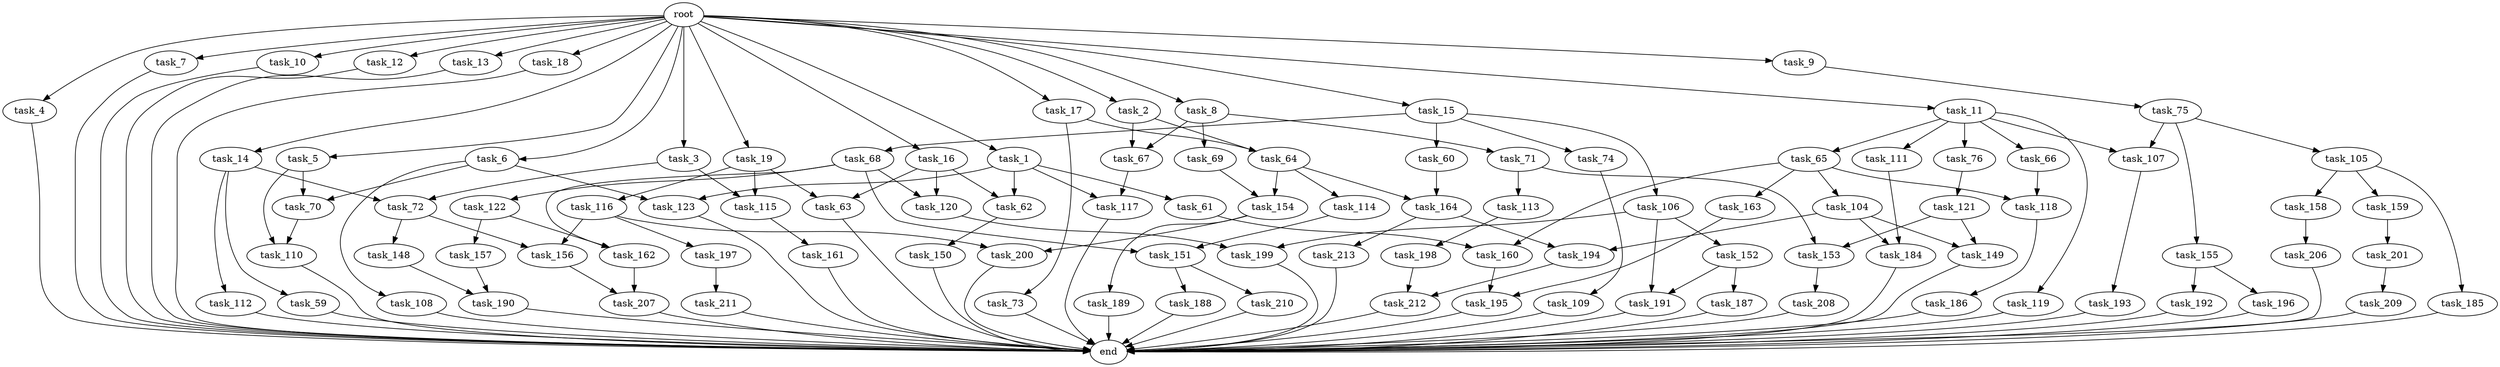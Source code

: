 digraph G {
  root [size="0.000000"];
  task_1 [size="1.024000"];
  task_2 [size="1.024000"];
  task_3 [size="1.024000"];
  task_4 [size="1.024000"];
  task_5 [size="1.024000"];
  task_6 [size="1.024000"];
  task_7 [size="1.024000"];
  task_8 [size="1.024000"];
  task_9 [size="1.024000"];
  task_10 [size="1.024000"];
  task_11 [size="1.024000"];
  task_12 [size="1.024000"];
  task_13 [size="1.024000"];
  task_14 [size="1.024000"];
  task_15 [size="1.024000"];
  task_16 [size="1.024000"];
  task_17 [size="1.024000"];
  task_18 [size="1.024000"];
  task_19 [size="1.024000"];
  task_59 [size="549755813.888000"];
  task_60 [size="549755813.888000"];
  task_61 [size="858993459.200000"];
  task_62 [size="1717986918.400000"];
  task_63 [size="1279900254.208000"];
  task_64 [size="833223655.424000"];
  task_65 [size="695784701.952000"];
  task_66 [size="695784701.952000"];
  task_67 [size="558345748.480000"];
  task_68 [size="549755813.888000"];
  task_69 [size="420906795.008000"];
  task_70 [size="68719476.736000"];
  task_71 [size="420906795.008000"];
  task_72 [size="584115552.256000"];
  task_73 [size="695784701.952000"];
  task_74 [size="549755813.888000"];
  task_75 [size="77309411.328000"];
  task_76 [size="695784701.952000"];
  task_104 [size="420906795.008000"];
  task_105 [size="309237645.312000"];
  task_106 [size="549755813.888000"];
  task_107 [size="1005022347.264000"];
  task_108 [size="34359738.368000"];
  task_109 [size="137438953.472000"];
  task_110 [size="111669149.696000"];
  task_111 [size="695784701.952000"];
  task_112 [size="549755813.888000"];
  task_113 [size="34359738.368000"];
  task_114 [size="858993459.200000"];
  task_115 [size="455266533.376000"];
  task_116 [size="420906795.008000"];
  task_117 [size="893353197.568000"];
  task_118 [size="1279900254.208000"];
  task_119 [size="695784701.952000"];
  task_120 [size="1408749273.088000"];
  task_121 [size="695784701.952000"];
  task_122 [size="549755813.888000"];
  task_123 [size="893353197.568000"];
  task_148 [size="214748364.800000"];
  task_149 [size="1245540515.840000"];
  task_150 [size="549755813.888000"];
  task_151 [size="1245540515.840000"];
  task_152 [size="77309411.328000"];
  task_153 [size="584115552.256000"];
  task_154 [size="1279900254.208000"];
  task_155 [size="309237645.312000"];
  task_156 [size="352187318.272000"];
  task_157 [size="858993459.200000"];
  task_158 [size="214748364.800000"];
  task_159 [size="214748364.800000"];
  task_160 [size="1279900254.208000"];
  task_161 [size="137438953.472000"];
  task_162 [size="1408749273.088000"];
  task_163 [size="420906795.008000"];
  task_164 [size="1408749273.088000"];
  task_184 [size="833223655.424000"];
  task_185 [size="214748364.800000"];
  task_186 [size="214748364.800000"];
  task_187 [size="695784701.952000"];
  task_188 [size="214748364.800000"];
  task_189 [size="858993459.200000"];
  task_190 [size="498216206.336000"];
  task_191 [size="773094113.280000"];
  task_192 [size="858993459.200000"];
  task_193 [size="137438953.472000"];
  task_194 [size="1554778161.152000"];
  task_195 [size="455266533.376000"];
  task_196 [size="858993459.200000"];
  task_197 [size="137438953.472000"];
  task_198 [size="34359738.368000"];
  task_199 [size="154618822.656000"];
  task_200 [size="996432412.672000"];
  task_201 [size="77309411.328000"];
  task_206 [size="214748364.800000"];
  task_207 [size="1116691496.960000"];
  task_208 [size="137438953.472000"];
  task_209 [size="137438953.472000"];
  task_210 [size="214748364.800000"];
  task_211 [size="214748364.800000"];
  task_212 [size="730144440.320000"];
  task_213 [size="858993459.200000"];
  end [size="0.000000"];

  root -> task_1 [size="1.000000"];
  root -> task_2 [size="1.000000"];
  root -> task_3 [size="1.000000"];
  root -> task_4 [size="1.000000"];
  root -> task_5 [size="1.000000"];
  root -> task_6 [size="1.000000"];
  root -> task_7 [size="1.000000"];
  root -> task_8 [size="1.000000"];
  root -> task_9 [size="1.000000"];
  root -> task_10 [size="1.000000"];
  root -> task_11 [size="1.000000"];
  root -> task_12 [size="1.000000"];
  root -> task_13 [size="1.000000"];
  root -> task_14 [size="1.000000"];
  root -> task_15 [size="1.000000"];
  root -> task_16 [size="1.000000"];
  root -> task_17 [size="1.000000"];
  root -> task_18 [size="1.000000"];
  root -> task_19 [size="1.000000"];
  task_1 -> task_61 [size="838860800.000000"];
  task_1 -> task_62 [size="838860800.000000"];
  task_1 -> task_117 [size="838860800.000000"];
  task_1 -> task_123 [size="838860800.000000"];
  task_2 -> task_64 [size="134217728.000000"];
  task_2 -> task_67 [size="134217728.000000"];
  task_3 -> task_72 [size="33554432.000000"];
  task_3 -> task_115 [size="33554432.000000"];
  task_4 -> end [size="1.000000"];
  task_5 -> task_70 [size="33554432.000000"];
  task_5 -> task_110 [size="33554432.000000"];
  task_6 -> task_70 [size="33554432.000000"];
  task_6 -> task_108 [size="33554432.000000"];
  task_6 -> task_123 [size="33554432.000000"];
  task_7 -> end [size="1.000000"];
  task_8 -> task_67 [size="411041792.000000"];
  task_8 -> task_69 [size="411041792.000000"];
  task_8 -> task_71 [size="411041792.000000"];
  task_9 -> task_75 [size="75497472.000000"];
  task_10 -> end [size="1.000000"];
  task_11 -> task_65 [size="679477248.000000"];
  task_11 -> task_66 [size="679477248.000000"];
  task_11 -> task_76 [size="679477248.000000"];
  task_11 -> task_107 [size="679477248.000000"];
  task_11 -> task_111 [size="679477248.000000"];
  task_11 -> task_119 [size="679477248.000000"];
  task_12 -> end [size="1.000000"];
  task_13 -> end [size="1.000000"];
  task_14 -> task_59 [size="536870912.000000"];
  task_14 -> task_72 [size="536870912.000000"];
  task_14 -> task_112 [size="536870912.000000"];
  task_15 -> task_60 [size="536870912.000000"];
  task_15 -> task_68 [size="536870912.000000"];
  task_15 -> task_74 [size="536870912.000000"];
  task_15 -> task_106 [size="536870912.000000"];
  task_16 -> task_62 [size="838860800.000000"];
  task_16 -> task_63 [size="838860800.000000"];
  task_16 -> task_120 [size="838860800.000000"];
  task_17 -> task_64 [size="679477248.000000"];
  task_17 -> task_73 [size="679477248.000000"];
  task_18 -> end [size="1.000000"];
  task_19 -> task_63 [size="411041792.000000"];
  task_19 -> task_115 [size="411041792.000000"];
  task_19 -> task_116 [size="411041792.000000"];
  task_59 -> end [size="1.000000"];
  task_60 -> task_164 [size="536870912.000000"];
  task_61 -> task_160 [size="838860800.000000"];
  task_62 -> task_150 [size="536870912.000000"];
  task_63 -> end [size="1.000000"];
  task_64 -> task_114 [size="838860800.000000"];
  task_64 -> task_154 [size="838860800.000000"];
  task_64 -> task_164 [size="838860800.000000"];
  task_65 -> task_104 [size="411041792.000000"];
  task_65 -> task_118 [size="411041792.000000"];
  task_65 -> task_160 [size="411041792.000000"];
  task_65 -> task_163 [size="411041792.000000"];
  task_66 -> task_118 [size="838860800.000000"];
  task_67 -> task_117 [size="33554432.000000"];
  task_68 -> task_120 [size="536870912.000000"];
  task_68 -> task_122 [size="536870912.000000"];
  task_68 -> task_151 [size="536870912.000000"];
  task_68 -> task_162 [size="536870912.000000"];
  task_69 -> task_154 [size="411041792.000000"];
  task_70 -> task_110 [size="75497472.000000"];
  task_71 -> task_113 [size="33554432.000000"];
  task_71 -> task_153 [size="33554432.000000"];
  task_72 -> task_148 [size="209715200.000000"];
  task_72 -> task_156 [size="209715200.000000"];
  task_73 -> end [size="1.000000"];
  task_74 -> task_109 [size="134217728.000000"];
  task_75 -> task_105 [size="301989888.000000"];
  task_75 -> task_107 [size="301989888.000000"];
  task_75 -> task_155 [size="301989888.000000"];
  task_76 -> task_121 [size="679477248.000000"];
  task_104 -> task_149 [size="679477248.000000"];
  task_104 -> task_184 [size="679477248.000000"];
  task_104 -> task_194 [size="679477248.000000"];
  task_105 -> task_158 [size="209715200.000000"];
  task_105 -> task_159 [size="209715200.000000"];
  task_105 -> task_185 [size="209715200.000000"];
  task_106 -> task_152 [size="75497472.000000"];
  task_106 -> task_191 [size="75497472.000000"];
  task_106 -> task_199 [size="75497472.000000"];
  task_107 -> task_193 [size="134217728.000000"];
  task_108 -> end [size="1.000000"];
  task_109 -> end [size="1.000000"];
  task_110 -> end [size="1.000000"];
  task_111 -> task_184 [size="134217728.000000"];
  task_112 -> end [size="1.000000"];
  task_113 -> task_198 [size="33554432.000000"];
  task_114 -> task_151 [size="679477248.000000"];
  task_115 -> task_161 [size="134217728.000000"];
  task_116 -> task_156 [size="134217728.000000"];
  task_116 -> task_197 [size="134217728.000000"];
  task_116 -> task_200 [size="134217728.000000"];
  task_117 -> end [size="1.000000"];
  task_118 -> task_186 [size="209715200.000000"];
  task_119 -> end [size="1.000000"];
  task_120 -> task_199 [size="75497472.000000"];
  task_121 -> task_149 [size="536870912.000000"];
  task_121 -> task_153 [size="536870912.000000"];
  task_122 -> task_157 [size="838860800.000000"];
  task_122 -> task_162 [size="838860800.000000"];
  task_123 -> end [size="1.000000"];
  task_148 -> task_190 [size="75497472.000000"];
  task_149 -> end [size="1.000000"];
  task_150 -> end [size="1.000000"];
  task_151 -> task_188 [size="209715200.000000"];
  task_151 -> task_210 [size="209715200.000000"];
  task_152 -> task_187 [size="679477248.000000"];
  task_152 -> task_191 [size="679477248.000000"];
  task_153 -> task_208 [size="134217728.000000"];
  task_154 -> task_189 [size="838860800.000000"];
  task_154 -> task_200 [size="838860800.000000"];
  task_155 -> task_192 [size="838860800.000000"];
  task_155 -> task_196 [size="838860800.000000"];
  task_156 -> task_207 [size="411041792.000000"];
  task_157 -> task_190 [size="411041792.000000"];
  task_158 -> task_206 [size="209715200.000000"];
  task_159 -> task_201 [size="75497472.000000"];
  task_160 -> task_195 [size="33554432.000000"];
  task_161 -> end [size="1.000000"];
  task_162 -> task_207 [size="679477248.000000"];
  task_163 -> task_195 [size="411041792.000000"];
  task_164 -> task_194 [size="838860800.000000"];
  task_164 -> task_213 [size="838860800.000000"];
  task_184 -> end [size="1.000000"];
  task_185 -> end [size="1.000000"];
  task_186 -> end [size="1.000000"];
  task_187 -> end [size="1.000000"];
  task_188 -> end [size="1.000000"];
  task_189 -> end [size="1.000000"];
  task_190 -> end [size="1.000000"];
  task_191 -> end [size="1.000000"];
  task_192 -> end [size="1.000000"];
  task_193 -> end [size="1.000000"];
  task_194 -> task_212 [size="33554432.000000"];
  task_195 -> end [size="1.000000"];
  task_196 -> end [size="1.000000"];
  task_197 -> task_211 [size="209715200.000000"];
  task_198 -> task_212 [size="679477248.000000"];
  task_199 -> end [size="1.000000"];
  task_200 -> end [size="1.000000"];
  task_201 -> task_209 [size="134217728.000000"];
  task_206 -> end [size="1.000000"];
  task_207 -> end [size="1.000000"];
  task_208 -> end [size="1.000000"];
  task_209 -> end [size="1.000000"];
  task_210 -> end [size="1.000000"];
  task_211 -> end [size="1.000000"];
  task_212 -> end [size="1.000000"];
  task_213 -> end [size="1.000000"];
}
